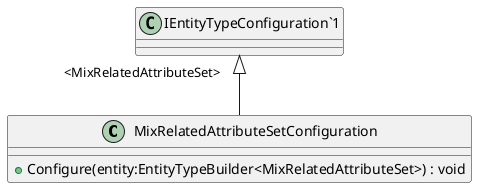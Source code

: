 @startuml
class MixRelatedAttributeSetConfiguration {
    + Configure(entity:EntityTypeBuilder<MixRelatedAttributeSet>) : void
}
"IEntityTypeConfiguration`1" "<MixRelatedAttributeSet>" <|-- MixRelatedAttributeSetConfiguration
@enduml
